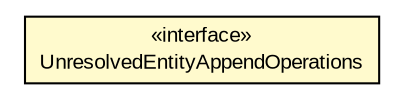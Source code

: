 #!/usr/local/bin/dot
#
# Class diagram 
# Generated by UMLGraph version 5.1 (http://www.umlgraph.org/)
#

digraph G {
	edge [fontname="arial",fontsize=10,labelfontname="arial",labelfontsize=10];
	node [fontname="arial",fontsize=10,shape=plaintext];
	nodesep=0.25;
	ranksep=0.5;
	// io.nextweb.operations.UnresolvedEntityAppendOperations
	c3104 [label=<<table title="io.nextweb.operations.UnresolvedEntityAppendOperations" border="0" cellborder="1" cellspacing="0" cellpadding="2" port="p" bgcolor="lemonChiffon" href="./UnresolvedEntityAppendOperations.html">
		<tr><td><table border="0" cellspacing="0" cellpadding="1">
<tr><td align="center" balign="center"> &#171;interface&#187; </td></tr>
<tr><td align="center" balign="center"> UnresolvedEntityAppendOperations </td></tr>
		</table></td></tr>
		</table>>, fontname="arial", fontcolor="black", fontsize=10.0];
}

